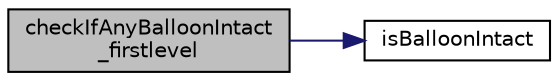 digraph "checkIfAnyBalloonIntact_firstlevel"
{
  edge [fontname="Helvetica",fontsize="10",labelfontname="Helvetica",labelfontsize="10"];
  node [fontname="Helvetica",fontsize="10",shape=record];
  rankdir="LR";
  Node61 [label="checkIfAnyBalloonIntact\l_firstlevel",height=0.2,width=0.4,color="black", fillcolor="grey75", style="filled", fontcolor="black"];
  Node61 -> Node62 [color="midnightblue",fontsize="10",style="solid",fontname="Helvetica"];
  Node62 [label="isBalloonIntact",height=0.2,width=0.4,color="black", fillcolor="white", style="filled",URL="$group___balloon.html#gafcd7418ae64648e905fb79f63afba6f8",tooltip="Checks if a balloon is intact or not. "];
}

